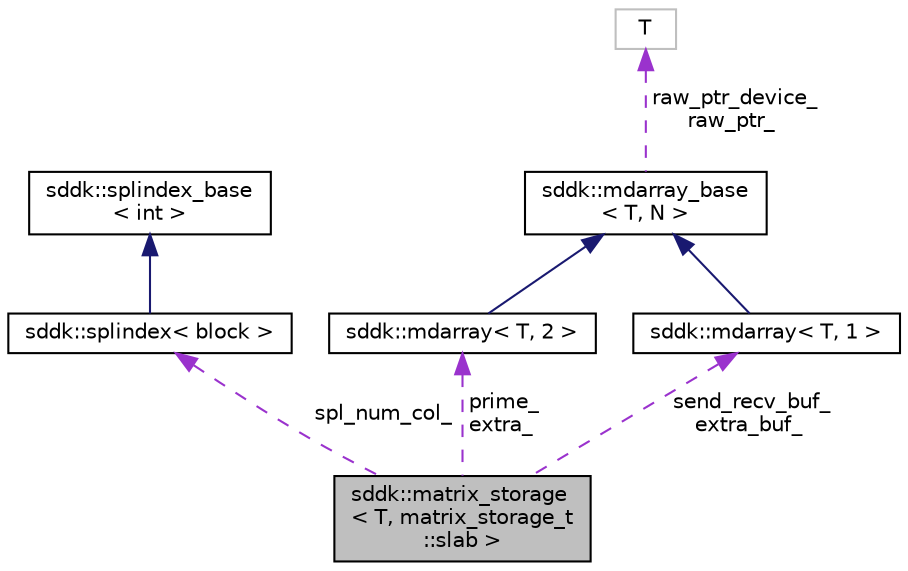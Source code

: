digraph "sddk::matrix_storage&lt; T, matrix_storage_t::slab &gt;"
{
 // INTERACTIVE_SVG=YES
  edge [fontname="Helvetica",fontsize="10",labelfontname="Helvetica",labelfontsize="10"];
  node [fontname="Helvetica",fontsize="10",shape=record];
  Node1 [label="sddk::matrix_storage\l\< T, matrix_storage_t\l::slab \>",height=0.2,width=0.4,color="black", fillcolor="grey75", style="filled", fontcolor="black"];
  Node2 -> Node1 [dir="back",color="darkorchid3",fontsize="10",style="dashed",label=" spl_num_col_" ];
  Node2 [label="sddk::splindex\< block \>",height=0.2,width=0.4,color="black", fillcolor="white", style="filled",URL="$classsddk_1_1splindex.html"];
  Node3 -> Node2 [dir="back",color="midnightblue",fontsize="10",style="solid"];
  Node3 [label="sddk::splindex_base\l\< int \>",height=0.2,width=0.4,color="black", fillcolor="white", style="filled",URL="$classsddk_1_1splindex__base.html"];
  Node4 -> Node1 [dir="back",color="darkorchid3",fontsize="10",style="dashed",label=" prime_\nextra_" ];
  Node4 [label="sddk::mdarray\< T, 2 \>",height=0.2,width=0.4,color="black", fillcolor="white", style="filled",URL="$classsddk_1_1mdarray.html"];
  Node5 -> Node4 [dir="back",color="midnightblue",fontsize="10",style="solid"];
  Node5 [label="sddk::mdarray_base\l\< T, N \>",height=0.2,width=0.4,color="black", fillcolor="white", style="filled",URL="$classsddk_1_1mdarray__base.html",tooltip="Base class of multidimensional array. "];
  Node6 -> Node5 [dir="back",color="darkorchid3",fontsize="10",style="dashed",label=" raw_ptr_device_\nraw_ptr_" ];
  Node6 [label="T",height=0.2,width=0.4,color="grey75", fillcolor="white", style="filled"];
  Node7 -> Node1 [dir="back",color="darkorchid3",fontsize="10",style="dashed",label=" send_recv_buf_\nextra_buf_" ];
  Node7 [label="sddk::mdarray\< T, 1 \>",height=0.2,width=0.4,color="black", fillcolor="white", style="filled",URL="$classsddk_1_1mdarray.html"];
  Node5 -> Node7 [dir="back",color="midnightblue",fontsize="10",style="solid"];
}
